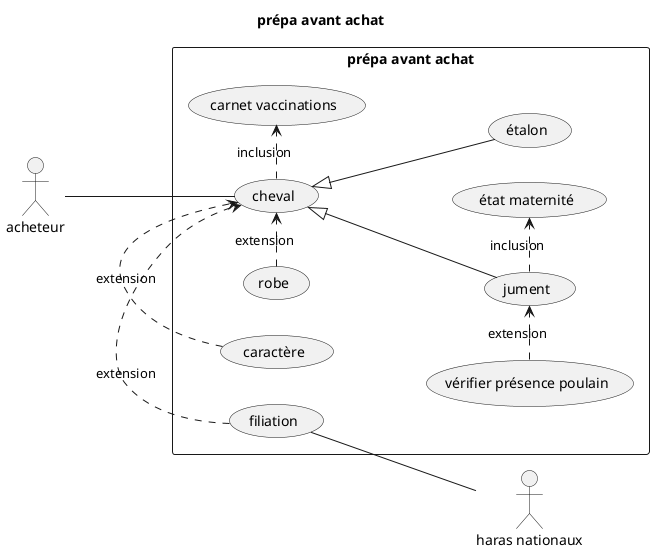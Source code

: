 @startuml
title prépa avant achat
left to right direction
actor acheteur
:haras nationaux: as ha

rectangle "prépa avant achat" {
acheteur -- (cheval)
(filiation) -- ha
(jument) .> (état maternité) : inclusion
(cheval) .> (carnet vaccinations) : inclusion
(vérifier présence poulain) .> (jument) : extension
(robe) .> (cheval) : extension
(caractère) .> (cheval) : extension
(filiation) .> (cheval) : extension

(cheval) <|-- (étalon)
(cheval) <|-- (jument)
}

@enduml